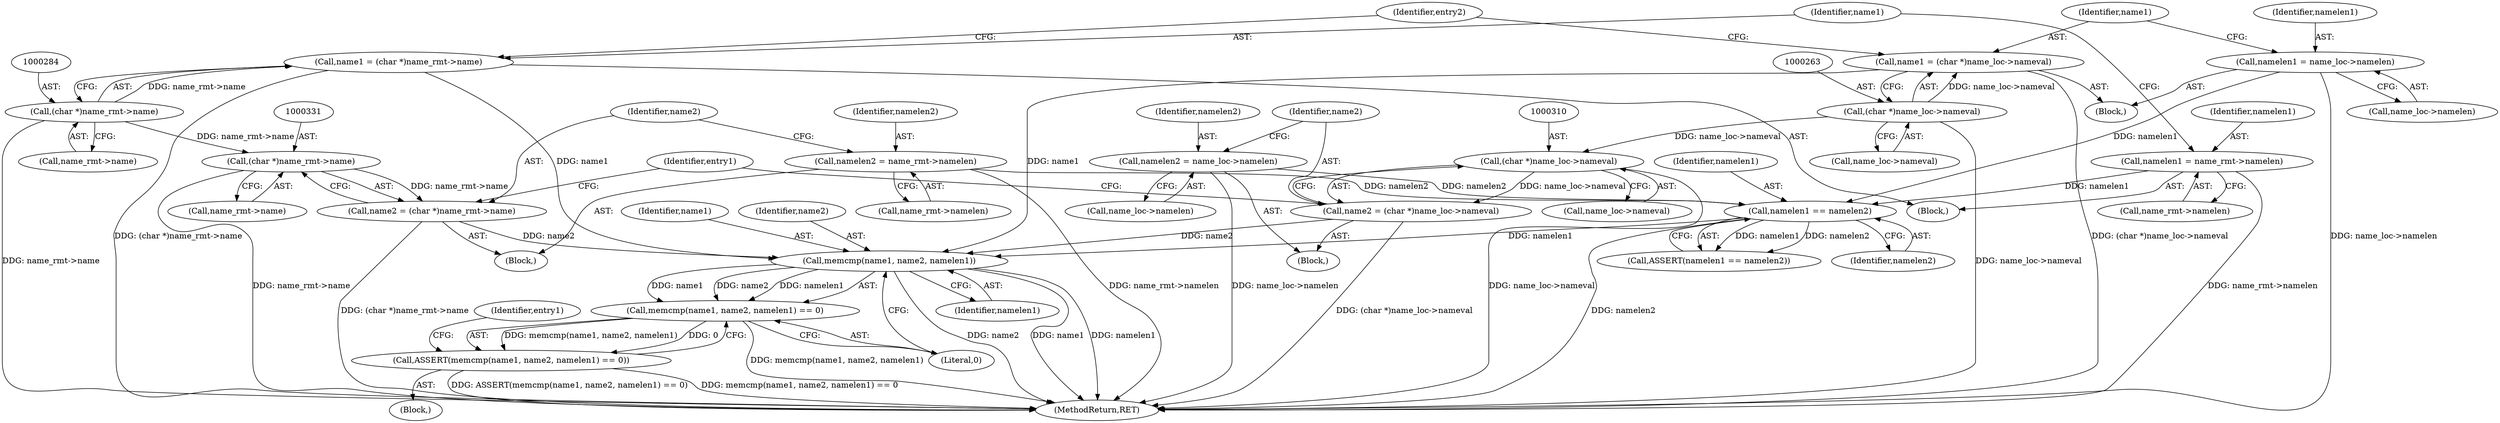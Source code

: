 digraph "0_linux_8275cdd0e7ac550dcce2b3ef6d2fb3b808c1ae59_4@API" {
"1000351" [label="(Call,memcmp(name1, name2, namelen1))"];
"1000281" [label="(Call,name1 = (char *)name_rmt->name)"];
"1000283" [label="(Call,(char *)name_rmt->name)"];
"1000260" [label="(Call,name1 = (char *)name_loc->nameval)"];
"1000262" [label="(Call,(char *)name_loc->nameval)"];
"1000328" [label="(Call,name2 = (char *)name_rmt->name)"];
"1000330" [label="(Call,(char *)name_rmt->name)"];
"1000307" [label="(Call,name2 = (char *)name_loc->nameval)"];
"1000309" [label="(Call,(char *)name_loc->nameval)"];
"1000346" [label="(Call,namelen1 == namelen2)"];
"1000276" [label="(Call,namelen1 = name_rmt->namelen)"];
"1000255" [label="(Call,namelen1 = name_loc->namelen)"];
"1000302" [label="(Call,namelen2 = name_loc->namelen)"];
"1000323" [label="(Call,namelen2 = name_rmt->namelen)"];
"1000350" [label="(Call,memcmp(name1, name2, namelen1) == 0)"];
"1000349" [label="(Call,ASSERT(memcmp(name1, name2, namelen1) == 0))"];
"1000268" [label="(Block,)"];
"1000354" [label="(Identifier,namelen1)"];
"1000324" [label="(Identifier,namelen2)"];
"1000352" [label="(Identifier,name1)"];
"1000261" [label="(Identifier,name1)"];
"1000302" [label="(Call,namelen2 = name_loc->namelen)"];
"1000311" [label="(Call,name_loc->nameval)"];
"1000257" [label="(Call,name_loc->namelen)"];
"1000294" [label="(Block,)"];
"1000315" [label="(Block,)"];
"1000303" [label="(Identifier,namelen2)"];
"1000498" [label="(MethodReturn,RET)"];
"1000328" [label="(Call,name2 = (char *)name_rmt->name)"];
"1000277" [label="(Identifier,namelen1)"];
"1000247" [label="(Block,)"];
"1000256" [label="(Identifier,namelen1)"];
"1000339" [label="(Identifier,entry1)"];
"1000291" [label="(Identifier,entry2)"];
"1000309" [label="(Call,(char *)name_loc->nameval)"];
"1000281" [label="(Call,name1 = (char *)name_rmt->name)"];
"1000283" [label="(Call,(char *)name_rmt->name)"];
"1000264" [label="(Call,name_loc->nameval)"];
"1000330" [label="(Call,(char *)name_rmt->name)"];
"1000348" [label="(Identifier,namelen2)"];
"1000329" [label="(Identifier,name2)"];
"1000345" [label="(Call,ASSERT(namelen1 == namelen2))"];
"1000262" [label="(Call,(char *)name_loc->nameval)"];
"1000304" [label="(Call,name_loc->namelen)"];
"1000282" [label="(Identifier,name1)"];
"1000323" [label="(Call,namelen2 = name_rmt->namelen)"];
"1000350" [label="(Call,memcmp(name1, name2, namelen1) == 0)"];
"1000260" [label="(Call,name1 = (char *)name_loc->nameval)"];
"1000278" [label="(Call,name_rmt->namelen)"];
"1000307" [label="(Call,name2 = (char *)name_loc->nameval)"];
"1000359" [label="(Identifier,entry1)"];
"1000346" [label="(Call,namelen1 == namelen2)"];
"1000349" [label="(Call,ASSERT(memcmp(name1, name2, namelen1) == 0))"];
"1000308" [label="(Identifier,name2)"];
"1000347" [label="(Identifier,namelen1)"];
"1000355" [label="(Literal,0)"];
"1000325" [label="(Call,name_rmt->namelen)"];
"1000105" [label="(Block,)"];
"1000285" [label="(Call,name_rmt->name)"];
"1000353" [label="(Identifier,name2)"];
"1000332" [label="(Call,name_rmt->name)"];
"1000276" [label="(Call,namelen1 = name_rmt->namelen)"];
"1000351" [label="(Call,memcmp(name1, name2, namelen1))"];
"1000255" [label="(Call,namelen1 = name_loc->namelen)"];
"1000351" -> "1000350"  [label="AST: "];
"1000351" -> "1000354"  [label="CFG: "];
"1000352" -> "1000351"  [label="AST: "];
"1000353" -> "1000351"  [label="AST: "];
"1000354" -> "1000351"  [label="AST: "];
"1000355" -> "1000351"  [label="CFG: "];
"1000351" -> "1000498"  [label="DDG: name2"];
"1000351" -> "1000498"  [label="DDG: name1"];
"1000351" -> "1000498"  [label="DDG: namelen1"];
"1000351" -> "1000350"  [label="DDG: name1"];
"1000351" -> "1000350"  [label="DDG: name2"];
"1000351" -> "1000350"  [label="DDG: namelen1"];
"1000281" -> "1000351"  [label="DDG: name1"];
"1000260" -> "1000351"  [label="DDG: name1"];
"1000328" -> "1000351"  [label="DDG: name2"];
"1000307" -> "1000351"  [label="DDG: name2"];
"1000346" -> "1000351"  [label="DDG: namelen1"];
"1000281" -> "1000268"  [label="AST: "];
"1000281" -> "1000283"  [label="CFG: "];
"1000282" -> "1000281"  [label="AST: "];
"1000283" -> "1000281"  [label="AST: "];
"1000291" -> "1000281"  [label="CFG: "];
"1000281" -> "1000498"  [label="DDG: (char *)name_rmt->name"];
"1000283" -> "1000281"  [label="DDG: name_rmt->name"];
"1000283" -> "1000285"  [label="CFG: "];
"1000284" -> "1000283"  [label="AST: "];
"1000285" -> "1000283"  [label="AST: "];
"1000283" -> "1000498"  [label="DDG: name_rmt->name"];
"1000283" -> "1000330"  [label="DDG: name_rmt->name"];
"1000260" -> "1000247"  [label="AST: "];
"1000260" -> "1000262"  [label="CFG: "];
"1000261" -> "1000260"  [label="AST: "];
"1000262" -> "1000260"  [label="AST: "];
"1000291" -> "1000260"  [label="CFG: "];
"1000260" -> "1000498"  [label="DDG: (char *)name_loc->nameval"];
"1000262" -> "1000260"  [label="DDG: name_loc->nameval"];
"1000262" -> "1000264"  [label="CFG: "];
"1000263" -> "1000262"  [label="AST: "];
"1000264" -> "1000262"  [label="AST: "];
"1000262" -> "1000498"  [label="DDG: name_loc->nameval"];
"1000262" -> "1000309"  [label="DDG: name_loc->nameval"];
"1000328" -> "1000315"  [label="AST: "];
"1000328" -> "1000330"  [label="CFG: "];
"1000329" -> "1000328"  [label="AST: "];
"1000330" -> "1000328"  [label="AST: "];
"1000339" -> "1000328"  [label="CFG: "];
"1000328" -> "1000498"  [label="DDG: (char *)name_rmt->name"];
"1000330" -> "1000328"  [label="DDG: name_rmt->name"];
"1000330" -> "1000332"  [label="CFG: "];
"1000331" -> "1000330"  [label="AST: "];
"1000332" -> "1000330"  [label="AST: "];
"1000330" -> "1000498"  [label="DDG: name_rmt->name"];
"1000307" -> "1000294"  [label="AST: "];
"1000307" -> "1000309"  [label="CFG: "];
"1000308" -> "1000307"  [label="AST: "];
"1000309" -> "1000307"  [label="AST: "];
"1000339" -> "1000307"  [label="CFG: "];
"1000307" -> "1000498"  [label="DDG: (char *)name_loc->nameval"];
"1000309" -> "1000307"  [label="DDG: name_loc->nameval"];
"1000309" -> "1000311"  [label="CFG: "];
"1000310" -> "1000309"  [label="AST: "];
"1000311" -> "1000309"  [label="AST: "];
"1000309" -> "1000498"  [label="DDG: name_loc->nameval"];
"1000346" -> "1000345"  [label="AST: "];
"1000346" -> "1000348"  [label="CFG: "];
"1000347" -> "1000346"  [label="AST: "];
"1000348" -> "1000346"  [label="AST: "];
"1000345" -> "1000346"  [label="CFG: "];
"1000346" -> "1000498"  [label="DDG: namelen2"];
"1000346" -> "1000345"  [label="DDG: namelen1"];
"1000346" -> "1000345"  [label="DDG: namelen2"];
"1000276" -> "1000346"  [label="DDG: namelen1"];
"1000255" -> "1000346"  [label="DDG: namelen1"];
"1000302" -> "1000346"  [label="DDG: namelen2"];
"1000323" -> "1000346"  [label="DDG: namelen2"];
"1000276" -> "1000268"  [label="AST: "];
"1000276" -> "1000278"  [label="CFG: "];
"1000277" -> "1000276"  [label="AST: "];
"1000278" -> "1000276"  [label="AST: "];
"1000282" -> "1000276"  [label="CFG: "];
"1000276" -> "1000498"  [label="DDG: name_rmt->namelen"];
"1000255" -> "1000247"  [label="AST: "];
"1000255" -> "1000257"  [label="CFG: "];
"1000256" -> "1000255"  [label="AST: "];
"1000257" -> "1000255"  [label="AST: "];
"1000261" -> "1000255"  [label="CFG: "];
"1000255" -> "1000498"  [label="DDG: name_loc->namelen"];
"1000302" -> "1000294"  [label="AST: "];
"1000302" -> "1000304"  [label="CFG: "];
"1000303" -> "1000302"  [label="AST: "];
"1000304" -> "1000302"  [label="AST: "];
"1000308" -> "1000302"  [label="CFG: "];
"1000302" -> "1000498"  [label="DDG: name_loc->namelen"];
"1000323" -> "1000315"  [label="AST: "];
"1000323" -> "1000325"  [label="CFG: "];
"1000324" -> "1000323"  [label="AST: "];
"1000325" -> "1000323"  [label="AST: "];
"1000329" -> "1000323"  [label="CFG: "];
"1000323" -> "1000498"  [label="DDG: name_rmt->namelen"];
"1000350" -> "1000349"  [label="AST: "];
"1000350" -> "1000355"  [label="CFG: "];
"1000355" -> "1000350"  [label="AST: "];
"1000349" -> "1000350"  [label="CFG: "];
"1000350" -> "1000498"  [label="DDG: memcmp(name1, name2, namelen1)"];
"1000350" -> "1000349"  [label="DDG: memcmp(name1, name2, namelen1)"];
"1000350" -> "1000349"  [label="DDG: 0"];
"1000349" -> "1000105"  [label="AST: "];
"1000359" -> "1000349"  [label="CFG: "];
"1000349" -> "1000498"  [label="DDG: ASSERT(memcmp(name1, name2, namelen1) == 0)"];
"1000349" -> "1000498"  [label="DDG: memcmp(name1, name2, namelen1) == 0"];
}
